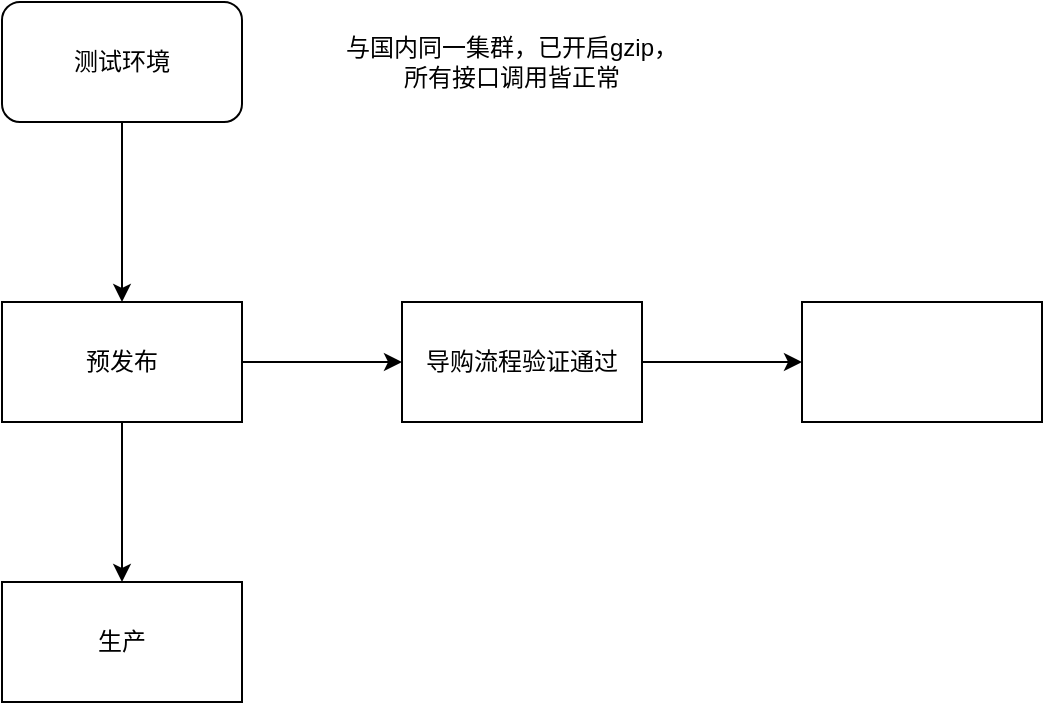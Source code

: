 <mxfile version="24.2.2" type="github">
  <diagram name="第 1 页" id="0vfUEZrYk6t0Ua8X4BwB">
    <mxGraphModel dx="1434" dy="790" grid="1" gridSize="10" guides="1" tooltips="1" connect="1" arrows="1" fold="1" page="1" pageScale="1" pageWidth="827" pageHeight="1169" math="0" shadow="0">
      <root>
        <mxCell id="0" />
        <mxCell id="1" parent="0" />
        <mxCell id="wsRNm5e_xSRv28iNJZ4b-13" value="" style="edgeStyle=orthogonalEdgeStyle;rounded=0;orthogonalLoop=1;jettySize=auto;html=1;" edge="1" parent="1" source="wsRNm5e_xSRv28iNJZ4b-1" target="wsRNm5e_xSRv28iNJZ4b-12">
          <mxGeometry relative="1" as="geometry" />
        </mxCell>
        <mxCell id="wsRNm5e_xSRv28iNJZ4b-1" value="测试环境" style="rounded=1;whiteSpace=wrap;html=1;" vertex="1" parent="1">
          <mxGeometry x="400" y="220" width="120" height="60" as="geometry" />
        </mxCell>
        <mxCell id="wsRNm5e_xSRv28iNJZ4b-18" value="" style="edgeStyle=orthogonalEdgeStyle;rounded=0;orthogonalLoop=1;jettySize=auto;html=1;" edge="1" parent="1" source="wsRNm5e_xSRv28iNJZ4b-12" target="wsRNm5e_xSRv28iNJZ4b-17">
          <mxGeometry relative="1" as="geometry" />
        </mxCell>
        <mxCell id="wsRNm5e_xSRv28iNJZ4b-22" value="" style="edgeStyle=orthogonalEdgeStyle;rounded=0;orthogonalLoop=1;jettySize=auto;html=1;" edge="1" parent="1" source="wsRNm5e_xSRv28iNJZ4b-12" target="wsRNm5e_xSRv28iNJZ4b-21">
          <mxGeometry relative="1" as="geometry" />
        </mxCell>
        <mxCell id="wsRNm5e_xSRv28iNJZ4b-12" value="预发布" style="rounded=0;whiteSpace=wrap;html=1;" vertex="1" parent="1">
          <mxGeometry x="400" y="370" width="120" height="60" as="geometry" />
        </mxCell>
        <mxCell id="wsRNm5e_xSRv28iNJZ4b-16" value="与国内同一集群，已开启gzip，所有接口调用皆正常" style="text;html=1;align=center;verticalAlign=middle;whiteSpace=wrap;rounded=0;" vertex="1" parent="1">
          <mxGeometry x="570" y="235" width="170" height="30" as="geometry" />
        </mxCell>
        <mxCell id="wsRNm5e_xSRv28iNJZ4b-20" value="" style="edgeStyle=orthogonalEdgeStyle;rounded=0;orthogonalLoop=1;jettySize=auto;html=1;" edge="1" parent="1" source="wsRNm5e_xSRv28iNJZ4b-17" target="wsRNm5e_xSRv28iNJZ4b-19">
          <mxGeometry relative="1" as="geometry" />
        </mxCell>
        <mxCell id="wsRNm5e_xSRv28iNJZ4b-17" value="导购流程验证通过" style="whiteSpace=wrap;html=1;rounded=0;" vertex="1" parent="1">
          <mxGeometry x="600" y="370" width="120" height="60" as="geometry" />
        </mxCell>
        <mxCell id="wsRNm5e_xSRv28iNJZ4b-19" value="" style="whiteSpace=wrap;html=1;rounded=0;" vertex="1" parent="1">
          <mxGeometry x="800" y="370" width="120" height="60" as="geometry" />
        </mxCell>
        <mxCell id="wsRNm5e_xSRv28iNJZ4b-21" value="生产" style="whiteSpace=wrap;html=1;rounded=0;" vertex="1" parent="1">
          <mxGeometry x="400" y="510" width="120" height="60" as="geometry" />
        </mxCell>
      </root>
    </mxGraphModel>
  </diagram>
</mxfile>
